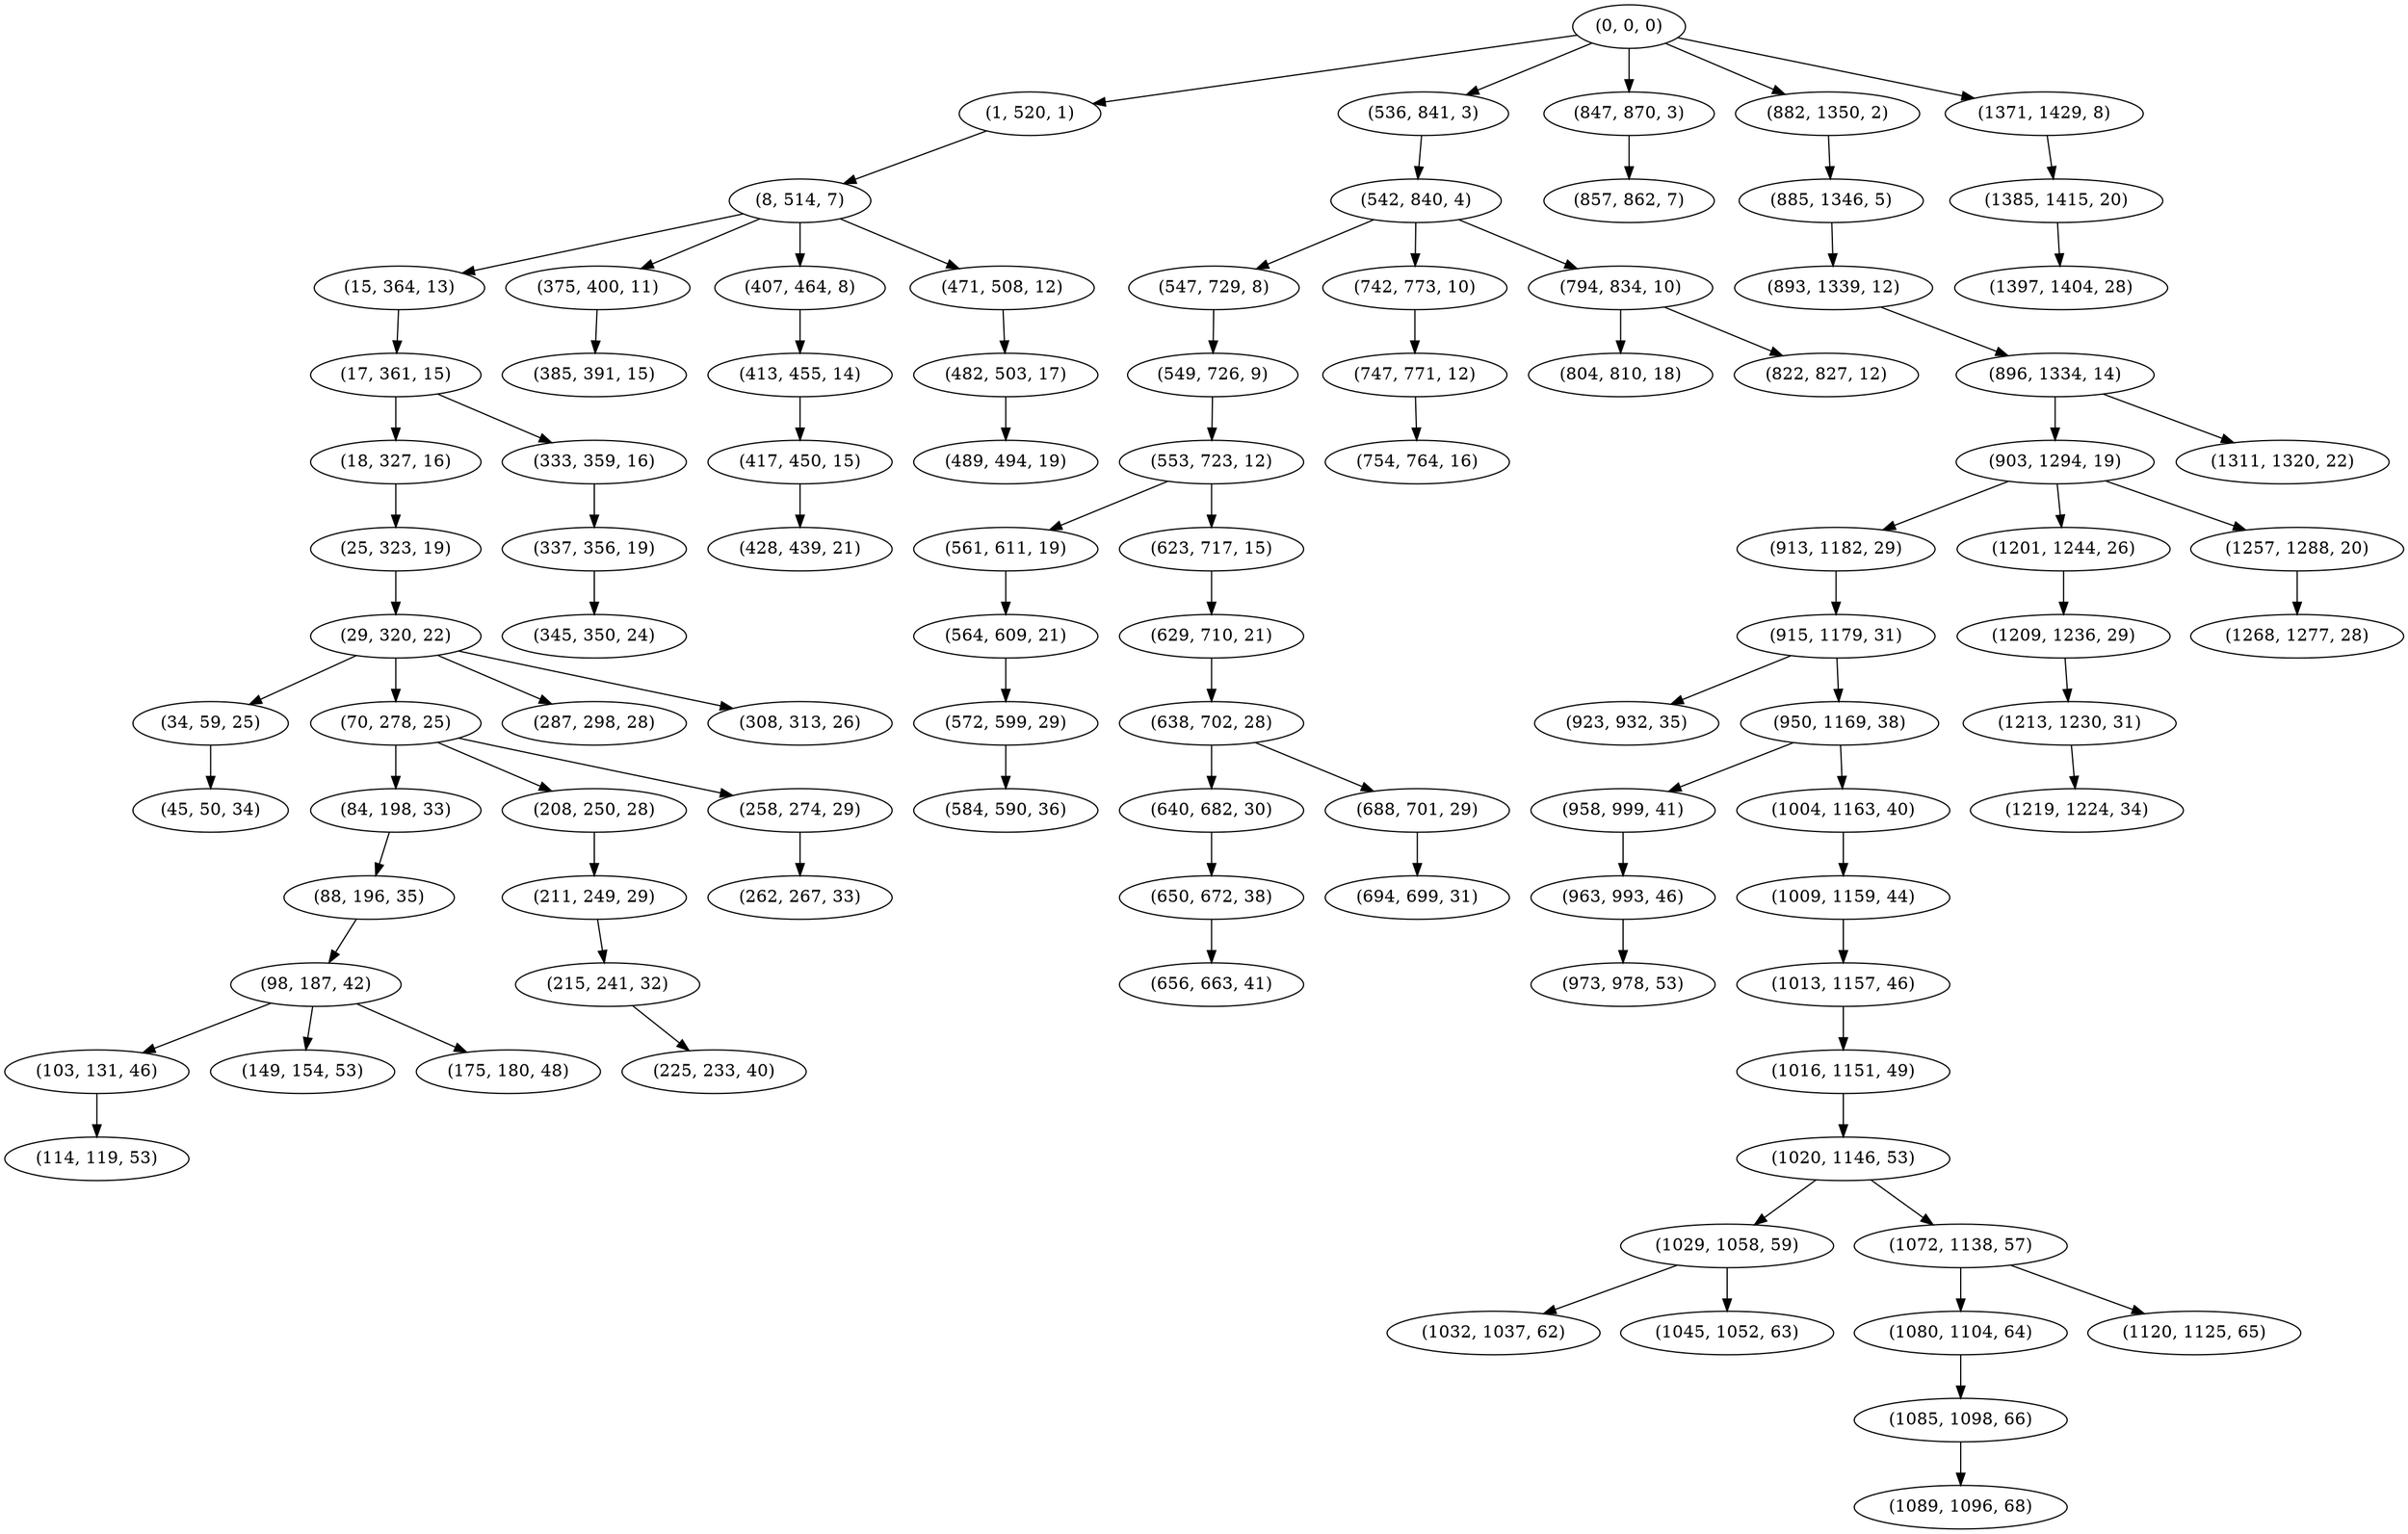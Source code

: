 digraph tree {
    "(0, 0, 0)";
    "(1, 520, 1)";
    "(8, 514, 7)";
    "(15, 364, 13)";
    "(17, 361, 15)";
    "(18, 327, 16)";
    "(25, 323, 19)";
    "(29, 320, 22)";
    "(34, 59, 25)";
    "(45, 50, 34)";
    "(70, 278, 25)";
    "(84, 198, 33)";
    "(88, 196, 35)";
    "(98, 187, 42)";
    "(103, 131, 46)";
    "(114, 119, 53)";
    "(149, 154, 53)";
    "(175, 180, 48)";
    "(208, 250, 28)";
    "(211, 249, 29)";
    "(215, 241, 32)";
    "(225, 233, 40)";
    "(258, 274, 29)";
    "(262, 267, 33)";
    "(287, 298, 28)";
    "(308, 313, 26)";
    "(333, 359, 16)";
    "(337, 356, 19)";
    "(345, 350, 24)";
    "(375, 400, 11)";
    "(385, 391, 15)";
    "(407, 464, 8)";
    "(413, 455, 14)";
    "(417, 450, 15)";
    "(428, 439, 21)";
    "(471, 508, 12)";
    "(482, 503, 17)";
    "(489, 494, 19)";
    "(536, 841, 3)";
    "(542, 840, 4)";
    "(547, 729, 8)";
    "(549, 726, 9)";
    "(553, 723, 12)";
    "(561, 611, 19)";
    "(564, 609, 21)";
    "(572, 599, 29)";
    "(584, 590, 36)";
    "(623, 717, 15)";
    "(629, 710, 21)";
    "(638, 702, 28)";
    "(640, 682, 30)";
    "(650, 672, 38)";
    "(656, 663, 41)";
    "(688, 701, 29)";
    "(694, 699, 31)";
    "(742, 773, 10)";
    "(747, 771, 12)";
    "(754, 764, 16)";
    "(794, 834, 10)";
    "(804, 810, 18)";
    "(822, 827, 12)";
    "(847, 870, 3)";
    "(857, 862, 7)";
    "(882, 1350, 2)";
    "(885, 1346, 5)";
    "(893, 1339, 12)";
    "(896, 1334, 14)";
    "(903, 1294, 19)";
    "(913, 1182, 29)";
    "(915, 1179, 31)";
    "(923, 932, 35)";
    "(950, 1169, 38)";
    "(958, 999, 41)";
    "(963, 993, 46)";
    "(973, 978, 53)";
    "(1004, 1163, 40)";
    "(1009, 1159, 44)";
    "(1013, 1157, 46)";
    "(1016, 1151, 49)";
    "(1020, 1146, 53)";
    "(1029, 1058, 59)";
    "(1032, 1037, 62)";
    "(1045, 1052, 63)";
    "(1072, 1138, 57)";
    "(1080, 1104, 64)";
    "(1085, 1098, 66)";
    "(1089, 1096, 68)";
    "(1120, 1125, 65)";
    "(1201, 1244, 26)";
    "(1209, 1236, 29)";
    "(1213, 1230, 31)";
    "(1219, 1224, 34)";
    "(1257, 1288, 20)";
    "(1268, 1277, 28)";
    "(1311, 1320, 22)";
    "(1371, 1429, 8)";
    "(1385, 1415, 20)";
    "(1397, 1404, 28)";
    "(0, 0, 0)" -> "(1, 520, 1)";
    "(0, 0, 0)" -> "(536, 841, 3)";
    "(0, 0, 0)" -> "(847, 870, 3)";
    "(0, 0, 0)" -> "(882, 1350, 2)";
    "(0, 0, 0)" -> "(1371, 1429, 8)";
    "(1, 520, 1)" -> "(8, 514, 7)";
    "(8, 514, 7)" -> "(15, 364, 13)";
    "(8, 514, 7)" -> "(375, 400, 11)";
    "(8, 514, 7)" -> "(407, 464, 8)";
    "(8, 514, 7)" -> "(471, 508, 12)";
    "(15, 364, 13)" -> "(17, 361, 15)";
    "(17, 361, 15)" -> "(18, 327, 16)";
    "(17, 361, 15)" -> "(333, 359, 16)";
    "(18, 327, 16)" -> "(25, 323, 19)";
    "(25, 323, 19)" -> "(29, 320, 22)";
    "(29, 320, 22)" -> "(34, 59, 25)";
    "(29, 320, 22)" -> "(70, 278, 25)";
    "(29, 320, 22)" -> "(287, 298, 28)";
    "(29, 320, 22)" -> "(308, 313, 26)";
    "(34, 59, 25)" -> "(45, 50, 34)";
    "(70, 278, 25)" -> "(84, 198, 33)";
    "(70, 278, 25)" -> "(208, 250, 28)";
    "(70, 278, 25)" -> "(258, 274, 29)";
    "(84, 198, 33)" -> "(88, 196, 35)";
    "(88, 196, 35)" -> "(98, 187, 42)";
    "(98, 187, 42)" -> "(103, 131, 46)";
    "(98, 187, 42)" -> "(149, 154, 53)";
    "(98, 187, 42)" -> "(175, 180, 48)";
    "(103, 131, 46)" -> "(114, 119, 53)";
    "(208, 250, 28)" -> "(211, 249, 29)";
    "(211, 249, 29)" -> "(215, 241, 32)";
    "(215, 241, 32)" -> "(225, 233, 40)";
    "(258, 274, 29)" -> "(262, 267, 33)";
    "(333, 359, 16)" -> "(337, 356, 19)";
    "(337, 356, 19)" -> "(345, 350, 24)";
    "(375, 400, 11)" -> "(385, 391, 15)";
    "(407, 464, 8)" -> "(413, 455, 14)";
    "(413, 455, 14)" -> "(417, 450, 15)";
    "(417, 450, 15)" -> "(428, 439, 21)";
    "(471, 508, 12)" -> "(482, 503, 17)";
    "(482, 503, 17)" -> "(489, 494, 19)";
    "(536, 841, 3)" -> "(542, 840, 4)";
    "(542, 840, 4)" -> "(547, 729, 8)";
    "(542, 840, 4)" -> "(742, 773, 10)";
    "(542, 840, 4)" -> "(794, 834, 10)";
    "(547, 729, 8)" -> "(549, 726, 9)";
    "(549, 726, 9)" -> "(553, 723, 12)";
    "(553, 723, 12)" -> "(561, 611, 19)";
    "(553, 723, 12)" -> "(623, 717, 15)";
    "(561, 611, 19)" -> "(564, 609, 21)";
    "(564, 609, 21)" -> "(572, 599, 29)";
    "(572, 599, 29)" -> "(584, 590, 36)";
    "(623, 717, 15)" -> "(629, 710, 21)";
    "(629, 710, 21)" -> "(638, 702, 28)";
    "(638, 702, 28)" -> "(640, 682, 30)";
    "(638, 702, 28)" -> "(688, 701, 29)";
    "(640, 682, 30)" -> "(650, 672, 38)";
    "(650, 672, 38)" -> "(656, 663, 41)";
    "(688, 701, 29)" -> "(694, 699, 31)";
    "(742, 773, 10)" -> "(747, 771, 12)";
    "(747, 771, 12)" -> "(754, 764, 16)";
    "(794, 834, 10)" -> "(804, 810, 18)";
    "(794, 834, 10)" -> "(822, 827, 12)";
    "(847, 870, 3)" -> "(857, 862, 7)";
    "(882, 1350, 2)" -> "(885, 1346, 5)";
    "(885, 1346, 5)" -> "(893, 1339, 12)";
    "(893, 1339, 12)" -> "(896, 1334, 14)";
    "(896, 1334, 14)" -> "(903, 1294, 19)";
    "(896, 1334, 14)" -> "(1311, 1320, 22)";
    "(903, 1294, 19)" -> "(913, 1182, 29)";
    "(903, 1294, 19)" -> "(1201, 1244, 26)";
    "(903, 1294, 19)" -> "(1257, 1288, 20)";
    "(913, 1182, 29)" -> "(915, 1179, 31)";
    "(915, 1179, 31)" -> "(923, 932, 35)";
    "(915, 1179, 31)" -> "(950, 1169, 38)";
    "(950, 1169, 38)" -> "(958, 999, 41)";
    "(950, 1169, 38)" -> "(1004, 1163, 40)";
    "(958, 999, 41)" -> "(963, 993, 46)";
    "(963, 993, 46)" -> "(973, 978, 53)";
    "(1004, 1163, 40)" -> "(1009, 1159, 44)";
    "(1009, 1159, 44)" -> "(1013, 1157, 46)";
    "(1013, 1157, 46)" -> "(1016, 1151, 49)";
    "(1016, 1151, 49)" -> "(1020, 1146, 53)";
    "(1020, 1146, 53)" -> "(1029, 1058, 59)";
    "(1020, 1146, 53)" -> "(1072, 1138, 57)";
    "(1029, 1058, 59)" -> "(1032, 1037, 62)";
    "(1029, 1058, 59)" -> "(1045, 1052, 63)";
    "(1072, 1138, 57)" -> "(1080, 1104, 64)";
    "(1072, 1138, 57)" -> "(1120, 1125, 65)";
    "(1080, 1104, 64)" -> "(1085, 1098, 66)";
    "(1085, 1098, 66)" -> "(1089, 1096, 68)";
    "(1201, 1244, 26)" -> "(1209, 1236, 29)";
    "(1209, 1236, 29)" -> "(1213, 1230, 31)";
    "(1213, 1230, 31)" -> "(1219, 1224, 34)";
    "(1257, 1288, 20)" -> "(1268, 1277, 28)";
    "(1371, 1429, 8)" -> "(1385, 1415, 20)";
    "(1385, 1415, 20)" -> "(1397, 1404, 28)";
}
